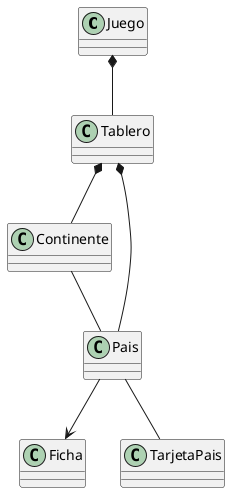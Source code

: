 @startuml


Juego *-- Tablero
Tablero *-- Continente
Tablero *--Pais
Continente-- Pais

Pais --> Ficha
Pais -- TarjetaPais
@enduml